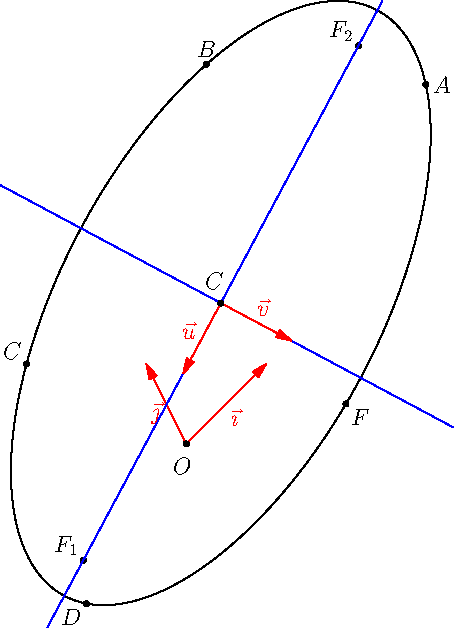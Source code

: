 import geometry;
size(8cm,0);

currentcoordsys=cartesiansystem((2,1),i=(1,1),j=(-0.5,1));
show(currentcoordsys, xpen=invisible);

point A=(3.5,1),
B=(1.75,3),
C=(-1,2),
D=(-1.5,-0.5),
F=(1.5,-1);

dot("$A$",A);
dot("$B$",B,N);
dot("$C$",C,NW);
dot("$D$",D,SW);
dot("$F$",F,SE);

/*<asyxml><view file="modules/geometry.asy" type="ellipse" signature="ellipse(point,point,point,point,point)"/></asyxml>*/
ellipse el=ellipse(A,B,C,D,F);
draw(el);

dot("$F_1$",el.F1,NW);
dot("$F_2$",el.F2,NW);

/*<asyxml><view file="modules/geometry.asy" type="coordsys" signature="canonicalcartesiansystem(ellipse)"/></asyxml>*/
coordsys R=canonicalcartesiansystem(el);
show("$C$", "$\vec{u}$", "$\vec{v}$", R, xpen=blue);
